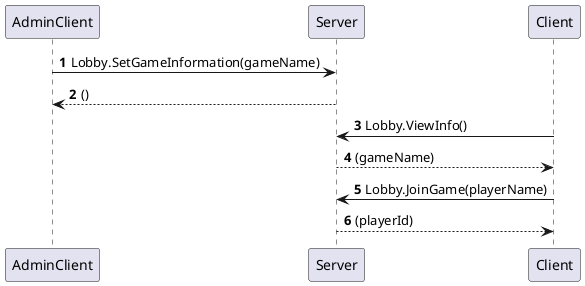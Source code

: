 @startuml
autonumber
AdminClient -> Server: Lobby.SetGameInformation(gameName)
Server --> AdminClient: ()

Client -> Server: Lobby.ViewInfo()
Server --> Client: (gameName) 

Client -> Server: Lobby.JoinGame(playerName)
Server --> Client: (playerId)

@enduml

